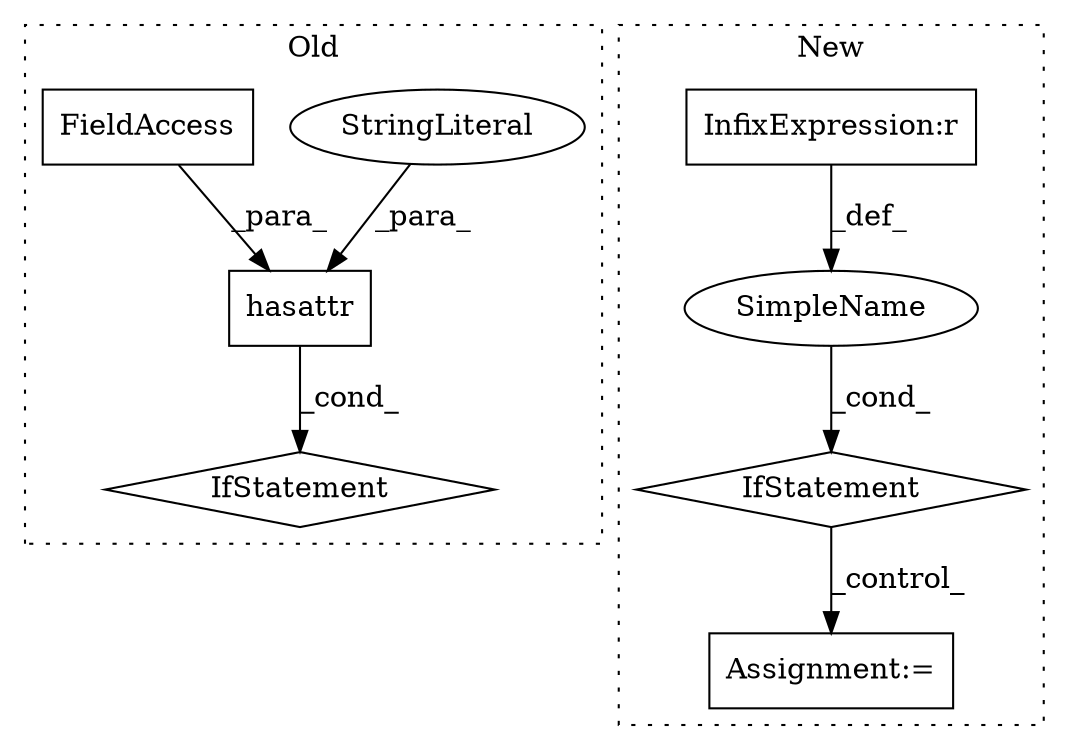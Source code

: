 digraph G {
subgraph cluster0 {
1 [label="hasattr" a="32" s="1231,1252" l="8,1" shape="box"];
3 [label="StringLiteral" a="45" s="1247" l="5" shape="ellipse"];
6 [label="IfStatement" a="25" s="1227,1253" l="4,2" shape="diamond"];
8 [label="FieldAccess" a="22" s="1239" l="7" shape="box"];
label = "Old";
style="dotted";
}
subgraph cluster1 {
2 [label="IfStatement" a="25" s="1520,1540" l="4,2" shape="diamond"];
4 [label="Assignment:=" a="7" s="1588" l="1" shape="box"];
5 [label="SimpleName" a="42" s="" l="" shape="ellipse"];
7 [label="InfixExpression:r" a="27" s="1532" l="4" shape="box"];
label = "New";
style="dotted";
}
1 -> 6 [label="_cond_"];
2 -> 4 [label="_control_"];
3 -> 1 [label="_para_"];
5 -> 2 [label="_cond_"];
7 -> 5 [label="_def_"];
8 -> 1 [label="_para_"];
}